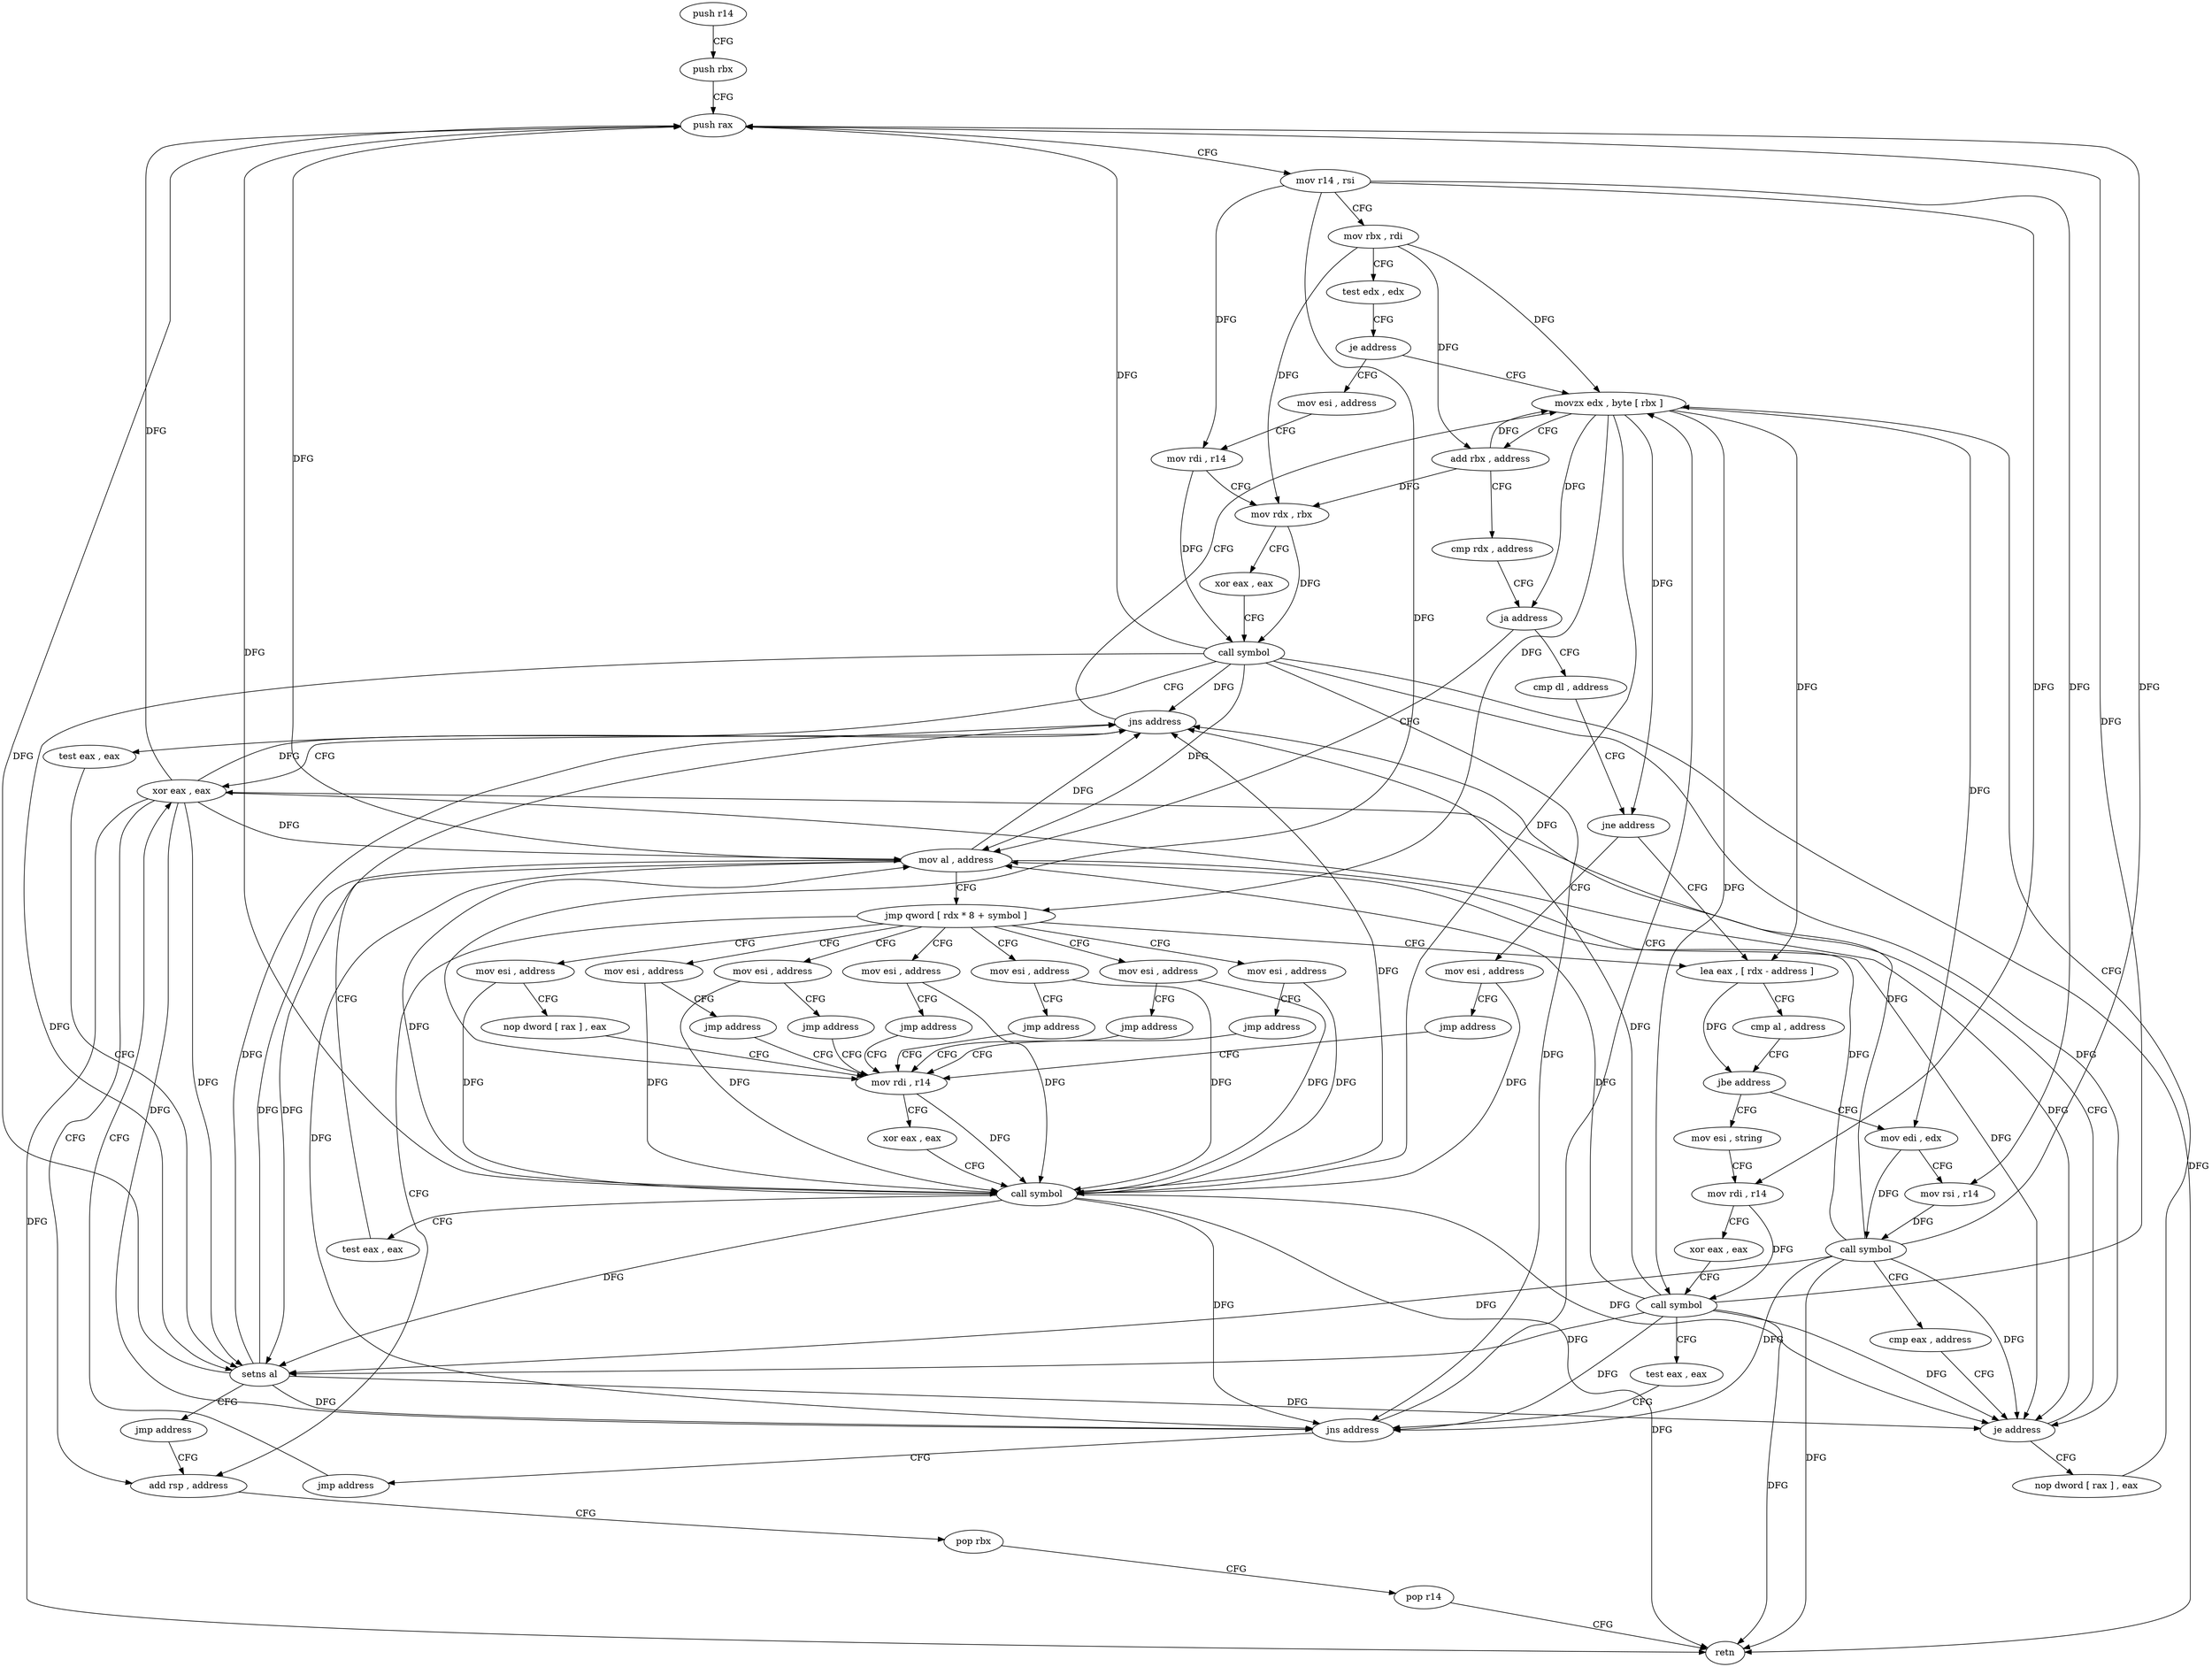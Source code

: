 digraph "func" {
"4261408" [label = "push r14" ]
"4261410" [label = "push rbx" ]
"4261411" [label = "push rax" ]
"4261412" [label = "mov r14 , rsi" ]
"4261415" [label = "mov rbx , rdi" ]
"4261418" [label = "test edx , edx" ]
"4261420" [label = "je address" ]
"4261472" [label = "movzx edx , byte [ rbx ]" ]
"4261422" [label = "mov esi , address" ]
"4261475" [label = "add rbx , address" ]
"4261479" [label = "cmp rdx , address" ]
"4261483" [label = "ja address" ]
"4261501" [label = "cmp dl , address" ]
"4261485" [label = "mov al , address" ]
"4261427" [label = "mov rdi , r14" ]
"4261430" [label = "mov rdx , rbx" ]
"4261433" [label = "xor eax , eax" ]
"4261435" [label = "call symbol" ]
"4261440" [label = "test eax , eax" ]
"4261442" [label = "setns al" ]
"4261445" [label = "jmp address" ]
"4261600" [label = "add rsp , address" ]
"4261504" [label = "jne address" ]
"4261513" [label = "lea eax , [ rdx - address ]" ]
"4261506" [label = "mov esi , address" ]
"4261487" [label = "jmp qword [ rdx * 8 + symbol ]" ]
"4261494" [label = "mov esi , address" ]
"4261541" [label = "mov esi , address" ]
"4261548" [label = "mov esi , address" ]
"4261555" [label = "mov esi , address" ]
"4261562" [label = "mov esi , address" ]
"4261569" [label = "mov esi , address" ]
"4261576" [label = "mov esi , address" ]
"4261604" [label = "pop rbx" ]
"4261605" [label = "pop r14" ]
"4261607" [label = "retn" ]
"4261516" [label = "cmp al , address" ]
"4261518" [label = "jbe address" ]
"4261450" [label = "mov edi , edx" ]
"4261520" [label = "mov esi , string" ]
"4261511" [label = "jmp address" ]
"4261584" [label = "mov rdi , r14" ]
"4261499" [label = "jmp address" ]
"4261546" [label = "jmp address" ]
"4261553" [label = "jmp address" ]
"4261560" [label = "jmp address" ]
"4261567" [label = "jmp address" ]
"4261574" [label = "jmp address" ]
"4261581" [label = "nop dword [ rax ] , eax" ]
"4261452" [label = "mov rsi , r14" ]
"4261455" [label = "call symbol" ]
"4261460" [label = "cmp eax , address" ]
"4261463" [label = "je address" ]
"4261598" [label = "xor eax , eax" ]
"4261469" [label = "nop dword [ rax ] , eax" ]
"4261525" [label = "mov rdi , r14" ]
"4261528" [label = "xor eax , eax" ]
"4261530" [label = "call symbol" ]
"4261535" [label = "test eax , eax" ]
"4261537" [label = "jns address" ]
"4261539" [label = "jmp address" ]
"4261587" [label = "xor eax , eax" ]
"4261589" [label = "call symbol" ]
"4261594" [label = "test eax , eax" ]
"4261596" [label = "jns address" ]
"4261408" -> "4261410" [ label = "CFG" ]
"4261410" -> "4261411" [ label = "CFG" ]
"4261411" -> "4261412" [ label = "CFG" ]
"4261412" -> "4261415" [ label = "CFG" ]
"4261412" -> "4261427" [ label = "DFG" ]
"4261412" -> "4261452" [ label = "DFG" ]
"4261412" -> "4261525" [ label = "DFG" ]
"4261412" -> "4261584" [ label = "DFG" ]
"4261415" -> "4261418" [ label = "CFG" ]
"4261415" -> "4261472" [ label = "DFG" ]
"4261415" -> "4261475" [ label = "DFG" ]
"4261415" -> "4261430" [ label = "DFG" ]
"4261418" -> "4261420" [ label = "CFG" ]
"4261420" -> "4261472" [ label = "CFG" ]
"4261420" -> "4261422" [ label = "CFG" ]
"4261472" -> "4261475" [ label = "CFG" ]
"4261472" -> "4261483" [ label = "DFG" ]
"4261472" -> "4261504" [ label = "DFG" ]
"4261472" -> "4261487" [ label = "DFG" ]
"4261472" -> "4261513" [ label = "DFG" ]
"4261472" -> "4261450" [ label = "DFG" ]
"4261472" -> "4261530" [ label = "DFG" ]
"4261472" -> "4261589" [ label = "DFG" ]
"4261422" -> "4261427" [ label = "CFG" ]
"4261475" -> "4261479" [ label = "CFG" ]
"4261475" -> "4261472" [ label = "DFG" ]
"4261475" -> "4261430" [ label = "DFG" ]
"4261479" -> "4261483" [ label = "CFG" ]
"4261483" -> "4261501" [ label = "CFG" ]
"4261483" -> "4261485" [ label = "CFG" ]
"4261501" -> "4261504" [ label = "CFG" ]
"4261485" -> "4261487" [ label = "CFG" ]
"4261485" -> "4261411" [ label = "DFG" ]
"4261485" -> "4261442" [ label = "DFG" ]
"4261485" -> "4261463" [ label = "DFG" ]
"4261485" -> "4261537" [ label = "DFG" ]
"4261485" -> "4261596" [ label = "DFG" ]
"4261427" -> "4261430" [ label = "CFG" ]
"4261427" -> "4261435" [ label = "DFG" ]
"4261430" -> "4261433" [ label = "CFG" ]
"4261430" -> "4261435" [ label = "DFG" ]
"4261433" -> "4261435" [ label = "CFG" ]
"4261435" -> "4261440" [ label = "CFG" ]
"4261435" -> "4261411" [ label = "DFG" ]
"4261435" -> "4261442" [ label = "DFG" ]
"4261435" -> "4261485" [ label = "DFG" ]
"4261435" -> "4261607" [ label = "DFG" ]
"4261435" -> "4261463" [ label = "DFG" ]
"4261435" -> "4261537" [ label = "DFG" ]
"4261435" -> "4261596" [ label = "DFG" ]
"4261440" -> "4261442" [ label = "CFG" ]
"4261442" -> "4261445" [ label = "CFG" ]
"4261442" -> "4261411" [ label = "DFG" ]
"4261442" -> "4261485" [ label = "DFG" ]
"4261442" -> "4261463" [ label = "DFG" ]
"4261442" -> "4261537" [ label = "DFG" ]
"4261442" -> "4261596" [ label = "DFG" ]
"4261445" -> "4261600" [ label = "CFG" ]
"4261600" -> "4261604" [ label = "CFG" ]
"4261504" -> "4261513" [ label = "CFG" ]
"4261504" -> "4261506" [ label = "CFG" ]
"4261513" -> "4261516" [ label = "CFG" ]
"4261513" -> "4261518" [ label = "DFG" ]
"4261506" -> "4261511" [ label = "CFG" ]
"4261506" -> "4261589" [ label = "DFG" ]
"4261487" -> "4261494" [ label = "CFG" ]
"4261487" -> "4261513" [ label = "CFG" ]
"4261487" -> "4261541" [ label = "CFG" ]
"4261487" -> "4261548" [ label = "CFG" ]
"4261487" -> "4261555" [ label = "CFG" ]
"4261487" -> "4261562" [ label = "CFG" ]
"4261487" -> "4261569" [ label = "CFG" ]
"4261487" -> "4261576" [ label = "CFG" ]
"4261487" -> "4261600" [ label = "CFG" ]
"4261494" -> "4261499" [ label = "CFG" ]
"4261494" -> "4261589" [ label = "DFG" ]
"4261541" -> "4261546" [ label = "CFG" ]
"4261541" -> "4261589" [ label = "DFG" ]
"4261548" -> "4261553" [ label = "CFG" ]
"4261548" -> "4261589" [ label = "DFG" ]
"4261555" -> "4261560" [ label = "CFG" ]
"4261555" -> "4261589" [ label = "DFG" ]
"4261562" -> "4261567" [ label = "CFG" ]
"4261562" -> "4261589" [ label = "DFG" ]
"4261569" -> "4261574" [ label = "CFG" ]
"4261569" -> "4261589" [ label = "DFG" ]
"4261576" -> "4261581" [ label = "CFG" ]
"4261576" -> "4261589" [ label = "DFG" ]
"4261604" -> "4261605" [ label = "CFG" ]
"4261605" -> "4261607" [ label = "CFG" ]
"4261516" -> "4261518" [ label = "CFG" ]
"4261518" -> "4261450" [ label = "CFG" ]
"4261518" -> "4261520" [ label = "CFG" ]
"4261450" -> "4261452" [ label = "CFG" ]
"4261450" -> "4261455" [ label = "DFG" ]
"4261520" -> "4261525" [ label = "CFG" ]
"4261511" -> "4261584" [ label = "CFG" ]
"4261584" -> "4261587" [ label = "CFG" ]
"4261584" -> "4261589" [ label = "DFG" ]
"4261499" -> "4261584" [ label = "CFG" ]
"4261546" -> "4261584" [ label = "CFG" ]
"4261553" -> "4261584" [ label = "CFG" ]
"4261560" -> "4261584" [ label = "CFG" ]
"4261567" -> "4261584" [ label = "CFG" ]
"4261574" -> "4261584" [ label = "CFG" ]
"4261581" -> "4261584" [ label = "CFG" ]
"4261452" -> "4261455" [ label = "DFG" ]
"4261455" -> "4261460" [ label = "CFG" ]
"4261455" -> "4261411" [ label = "DFG" ]
"4261455" -> "4261442" [ label = "DFG" ]
"4261455" -> "4261485" [ label = "DFG" ]
"4261455" -> "4261607" [ label = "DFG" ]
"4261455" -> "4261463" [ label = "DFG" ]
"4261455" -> "4261537" [ label = "DFG" ]
"4261455" -> "4261596" [ label = "DFG" ]
"4261460" -> "4261463" [ label = "CFG" ]
"4261463" -> "4261598" [ label = "CFG" ]
"4261463" -> "4261469" [ label = "CFG" ]
"4261598" -> "4261600" [ label = "CFG" ]
"4261598" -> "4261411" [ label = "DFG" ]
"4261598" -> "4261442" [ label = "DFG" ]
"4261598" -> "4261485" [ label = "DFG" ]
"4261598" -> "4261463" [ label = "DFG" ]
"4261598" -> "4261537" [ label = "DFG" ]
"4261598" -> "4261596" [ label = "DFG" ]
"4261598" -> "4261607" [ label = "DFG" ]
"4261469" -> "4261472" [ label = "CFG" ]
"4261525" -> "4261528" [ label = "CFG" ]
"4261525" -> "4261530" [ label = "DFG" ]
"4261528" -> "4261530" [ label = "CFG" ]
"4261530" -> "4261535" [ label = "CFG" ]
"4261530" -> "4261411" [ label = "DFG" ]
"4261530" -> "4261442" [ label = "DFG" ]
"4261530" -> "4261485" [ label = "DFG" ]
"4261530" -> "4261463" [ label = "DFG" ]
"4261530" -> "4261607" [ label = "DFG" ]
"4261530" -> "4261537" [ label = "DFG" ]
"4261530" -> "4261596" [ label = "DFG" ]
"4261535" -> "4261537" [ label = "CFG" ]
"4261537" -> "4261472" [ label = "CFG" ]
"4261537" -> "4261539" [ label = "CFG" ]
"4261539" -> "4261598" [ label = "CFG" ]
"4261587" -> "4261589" [ label = "CFG" ]
"4261589" -> "4261594" [ label = "CFG" ]
"4261589" -> "4261411" [ label = "DFG" ]
"4261589" -> "4261442" [ label = "DFG" ]
"4261589" -> "4261485" [ label = "DFG" ]
"4261589" -> "4261463" [ label = "DFG" ]
"4261589" -> "4261537" [ label = "DFG" ]
"4261589" -> "4261607" [ label = "DFG" ]
"4261589" -> "4261596" [ label = "DFG" ]
"4261594" -> "4261596" [ label = "CFG" ]
"4261596" -> "4261472" [ label = "CFG" ]
"4261596" -> "4261598" [ label = "CFG" ]
}
